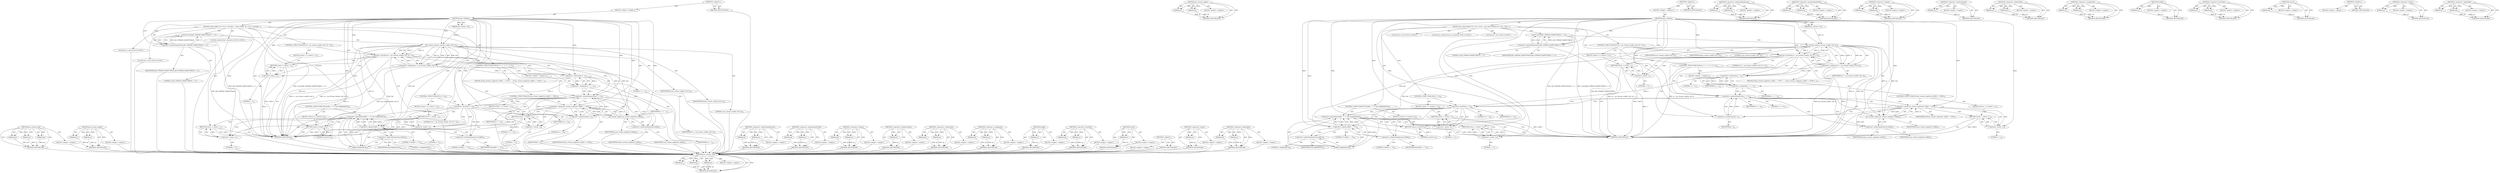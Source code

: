 digraph "&lt;operator&gt;.logicalAnd" {
vulnerable_123 [label=<(METHOD,jas_stream_read)>];
vulnerable_124 [label=<(PARAM,p1)>];
vulnerable_125 [label=<(PARAM,p2)>];
vulnerable_126 [label=<(PARAM,p3)>];
vulnerable_127 [label=<(BLOCK,&lt;empty&gt;,&lt;empty&gt;)>];
vulnerable_128 [label=<(METHOD_RETURN,ANY)>];
vulnerable_147 [label=<(METHOD,jas_stream_ungetc)>];
vulnerable_148 [label=<(PARAM,p1)>];
vulnerable_149 [label=<(PARAM,p2)>];
vulnerable_150 [label=<(BLOCK,&lt;empty&gt;,&lt;empty&gt;)>];
vulnerable_151 [label=<(METHOD_RETURN,ANY)>];
vulnerable_6 [label=<(METHOD,&lt;global&gt;)<SUB>1</SUB>>];
vulnerable_7 [label=<(BLOCK,&lt;empty&gt;,&lt;empty&gt;)<SUB>1</SUB>>];
vulnerable_8 [label=<(METHOD,pnm_validate)<SUB>1</SUB>>];
vulnerable_9 [label=<(PARAM,jas_stream_t *in)<SUB>1</SUB>>];
vulnerable_10 [label=<(BLOCK,{
	uchar buf[2];
 	int i;
 	int n;
 
	assert(JA...,{
	uchar buf[2];
 	int i;
 	int n;
 
	assert(JA...)<SUB>2</SUB>>];
vulnerable_11 [label="<(LOCAL,uchar[2] buf: uchar[2])<SUB>3</SUB>>"];
vulnerable_12 [label="<(LOCAL,int i: int)<SUB>4</SUB>>"];
vulnerable_13 [label="<(LOCAL,int n: int)<SUB>5</SUB>>"];
vulnerable_14 [label=<(assert,assert(JAS_STREAM_MAXPUTBACK &gt;= 2))<SUB>7</SUB>>];
vulnerable_15 [label=<(&lt;operator&gt;.greaterEqualsThan,JAS_STREAM_MAXPUTBACK &gt;= 2)<SUB>7</SUB>>];
vulnerable_16 [label=<(IDENTIFIER,JAS_STREAM_MAXPUTBACK,JAS_STREAM_MAXPUTBACK &gt;= 2)<SUB>7</SUB>>];
vulnerable_17 [label=<(LITERAL,2,JAS_STREAM_MAXPUTBACK &gt;= 2)<SUB>7</SUB>>];
vulnerable_18 [label=<(CONTROL_STRUCTURE,IF,if ((n = jas_stream_read(in, buf, 2)) &lt; 0))<SUB>10</SUB>>];
vulnerable_19 [label=<(&lt;operator&gt;.lessThan,(n = jas_stream_read(in, buf, 2)) &lt; 0)<SUB>10</SUB>>];
vulnerable_20 [label=<(&lt;operator&gt;.assignment,n = jas_stream_read(in, buf, 2))<SUB>10</SUB>>];
vulnerable_21 [label=<(IDENTIFIER,n,n = jas_stream_read(in, buf, 2))<SUB>10</SUB>>];
vulnerable_22 [label=<(jas_stream_read,jas_stream_read(in, buf, 2))<SUB>10</SUB>>];
vulnerable_23 [label=<(IDENTIFIER,in,jas_stream_read(in, buf, 2))<SUB>10</SUB>>];
vulnerable_24 [label=<(IDENTIFIER,buf,jas_stream_read(in, buf, 2))<SUB>10</SUB>>];
vulnerable_25 [label=<(LITERAL,2,jas_stream_read(in, buf, 2))<SUB>10</SUB>>];
vulnerable_26 [label=<(LITERAL,0,(n = jas_stream_read(in, buf, 2)) &lt; 0)<SUB>10</SUB>>];
vulnerable_27 [label=<(BLOCK,{
		return -1;
	},{
		return -1;
	})<SUB>10</SUB>>];
vulnerable_28 [label=<(RETURN,return -1;,return -1;)<SUB>11</SUB>>];
vulnerable_29 [label=<(&lt;operator&gt;.minus,-1)<SUB>11</SUB>>];
vulnerable_30 [label=<(LITERAL,1,-1)<SUB>11</SUB>>];
vulnerable_31 [label=<(CONTROL_STRUCTURE,FOR,for (i = n - 1;i &gt;= 0;--i))<SUB>14</SUB>>];
vulnerable_32 [label=<(BLOCK,&lt;empty&gt;,&lt;empty&gt;)<SUB>14</SUB>>];
vulnerable_33 [label=<(&lt;operator&gt;.assignment,i = n - 1)<SUB>14</SUB>>];
vulnerable_34 [label=<(IDENTIFIER,i,i = n - 1)<SUB>14</SUB>>];
vulnerable_35 [label=<(&lt;operator&gt;.subtraction,n - 1)<SUB>14</SUB>>];
vulnerable_36 [label=<(IDENTIFIER,n,n - 1)<SUB>14</SUB>>];
vulnerable_37 [label=<(LITERAL,1,n - 1)<SUB>14</SUB>>];
vulnerable_38 [label=<(&lt;operator&gt;.greaterEqualsThan,i &gt;= 0)<SUB>14</SUB>>];
vulnerable_39 [label=<(IDENTIFIER,i,i &gt;= 0)<SUB>14</SUB>>];
vulnerable_40 [label=<(LITERAL,0,i &gt;= 0)<SUB>14</SUB>>];
vulnerable_41 [label=<(&lt;operator&gt;.preDecrement,--i)<SUB>14</SUB>>];
vulnerable_42 [label=<(IDENTIFIER,i,--i)<SUB>14</SUB>>];
vulnerable_43 [label=<(BLOCK,{
		if (jas_stream_ungetc(in, buf[i]) == EOF) {...,{
		if (jas_stream_ungetc(in, buf[i]) == EOF) {...)<SUB>14</SUB>>];
vulnerable_44 [label=<(CONTROL_STRUCTURE,IF,if (jas_stream_ungetc(in, buf[i]) == EOF))<SUB>15</SUB>>];
vulnerable_45 [label=<(&lt;operator&gt;.equals,jas_stream_ungetc(in, buf[i]) == EOF)<SUB>15</SUB>>];
vulnerable_46 [label=<(jas_stream_ungetc,jas_stream_ungetc(in, buf[i]))<SUB>15</SUB>>];
vulnerable_47 [label=<(IDENTIFIER,in,jas_stream_ungetc(in, buf[i]))<SUB>15</SUB>>];
vulnerable_48 [label=<(&lt;operator&gt;.indirectIndexAccess,buf[i])<SUB>15</SUB>>];
vulnerable_49 [label=<(IDENTIFIER,buf,jas_stream_ungetc(in, buf[i]))<SUB>15</SUB>>];
vulnerable_50 [label=<(IDENTIFIER,i,jas_stream_ungetc(in, buf[i]))<SUB>15</SUB>>];
vulnerable_51 [label=<(IDENTIFIER,EOF,jas_stream_ungetc(in, buf[i]) == EOF)<SUB>15</SUB>>];
vulnerable_52 [label=<(BLOCK,{
			return -1;
		},{
			return -1;
		})<SUB>15</SUB>>];
vulnerable_53 [label=<(RETURN,return -1;,return -1;)<SUB>16</SUB>>];
vulnerable_54 [label=<(&lt;operator&gt;.minus,-1)<SUB>16</SUB>>];
vulnerable_55 [label=<(LITERAL,1,-1)<SUB>16</SUB>>];
vulnerable_56 [label=<(CONTROL_STRUCTURE,IF,if (n &lt; 2))<SUB>20</SUB>>];
vulnerable_57 [label=<(&lt;operator&gt;.lessThan,n &lt; 2)<SUB>20</SUB>>];
vulnerable_58 [label=<(IDENTIFIER,n,n &lt; 2)<SUB>20</SUB>>];
vulnerable_59 [label=<(LITERAL,2,n &lt; 2)<SUB>20</SUB>>];
vulnerable_60 [label=<(BLOCK,{
		return -1;
	},{
		return -1;
	})<SUB>20</SUB>>];
vulnerable_61 [label=<(RETURN,return -1;,return -1;)<SUB>21</SUB>>];
vulnerable_62 [label=<(&lt;operator&gt;.minus,-1)<SUB>21</SUB>>];
vulnerable_63 [label=<(LITERAL,1,-1)<SUB>21</SUB>>];
vulnerable_64 [label=<(CONTROL_STRUCTURE,IF,if (buf[0] == 'P' &amp;&amp; isdigit(buf[1])))<SUB>24</SUB>>];
vulnerable_65 [label=<(&lt;operator&gt;.logicalAnd,buf[0] == 'P' &amp;&amp; isdigit(buf[1]))<SUB>24</SUB>>];
vulnerable_66 [label=<(&lt;operator&gt;.equals,buf[0] == 'P')<SUB>24</SUB>>];
vulnerable_67 [label=<(&lt;operator&gt;.indirectIndexAccess,buf[0])<SUB>24</SUB>>];
vulnerable_68 [label=<(IDENTIFIER,buf,buf[0] == 'P')<SUB>24</SUB>>];
vulnerable_69 [label=<(LITERAL,0,buf[0] == 'P')<SUB>24</SUB>>];
vulnerable_70 [label=<(LITERAL,'P',buf[0] == 'P')<SUB>24</SUB>>];
vulnerable_71 [label=<(isdigit,isdigit(buf[1]))<SUB>24</SUB>>];
vulnerable_72 [label=<(&lt;operator&gt;.indirectIndexAccess,buf[1])<SUB>24</SUB>>];
vulnerable_73 [label=<(IDENTIFIER,buf,isdigit(buf[1]))<SUB>24</SUB>>];
vulnerable_74 [label=<(LITERAL,1,isdigit(buf[1]))<SUB>24</SUB>>];
vulnerable_75 [label=<(BLOCK,{
		return 0;
	},{
		return 0;
	})<SUB>24</SUB>>];
vulnerable_76 [label=<(RETURN,return 0;,return 0;)<SUB>25</SUB>>];
vulnerable_77 [label=<(LITERAL,0,return 0;)<SUB>25</SUB>>];
vulnerable_78 [label=<(RETURN,return -1;,return -1;)<SUB>27</SUB>>];
vulnerable_79 [label=<(&lt;operator&gt;.minus,-1)<SUB>27</SUB>>];
vulnerable_80 [label=<(LITERAL,1,-1)<SUB>27</SUB>>];
vulnerable_81 [label=<(METHOD_RETURN,int)<SUB>1</SUB>>];
vulnerable_83 [label=<(METHOD_RETURN,ANY)<SUB>1</SUB>>];
vulnerable_152 [label=<(METHOD,&lt;operator&gt;.indirectIndexAccess)>];
vulnerable_153 [label=<(PARAM,p1)>];
vulnerable_154 [label=<(PARAM,p2)>];
vulnerable_155 [label=<(BLOCK,&lt;empty&gt;,&lt;empty&gt;)>];
vulnerable_156 [label=<(METHOD_RETURN,ANY)>];
vulnerable_108 [label=<(METHOD,&lt;operator&gt;.greaterEqualsThan)>];
vulnerable_109 [label=<(PARAM,p1)>];
vulnerable_110 [label=<(PARAM,p2)>];
vulnerable_111 [label=<(BLOCK,&lt;empty&gt;,&lt;empty&gt;)>];
vulnerable_112 [label=<(METHOD_RETURN,ANY)>];
vulnerable_142 [label=<(METHOD,&lt;operator&gt;.equals)>];
vulnerable_143 [label=<(PARAM,p1)>];
vulnerable_144 [label=<(PARAM,p2)>];
vulnerable_145 [label=<(BLOCK,&lt;empty&gt;,&lt;empty&gt;)>];
vulnerable_146 [label=<(METHOD_RETURN,ANY)>];
vulnerable_138 [label=<(METHOD,&lt;operator&gt;.preDecrement)>];
vulnerable_139 [label=<(PARAM,p1)>];
vulnerable_140 [label=<(BLOCK,&lt;empty&gt;,&lt;empty&gt;)>];
vulnerable_141 [label=<(METHOD_RETURN,ANY)>];
vulnerable_133 [label=<(METHOD,&lt;operator&gt;.subtraction)>];
vulnerable_134 [label=<(PARAM,p1)>];
vulnerable_135 [label=<(PARAM,p2)>];
vulnerable_136 [label=<(BLOCK,&lt;empty&gt;,&lt;empty&gt;)>];
vulnerable_137 [label=<(METHOD_RETURN,ANY)>];
vulnerable_118 [label=<(METHOD,&lt;operator&gt;.assignment)>];
vulnerable_119 [label=<(PARAM,p1)>];
vulnerable_120 [label=<(PARAM,p2)>];
vulnerable_121 [label=<(BLOCK,&lt;empty&gt;,&lt;empty&gt;)>];
vulnerable_122 [label=<(METHOD_RETURN,ANY)>];
vulnerable_162 [label=<(METHOD,isdigit)>];
vulnerable_163 [label=<(PARAM,p1)>];
vulnerable_164 [label=<(BLOCK,&lt;empty&gt;,&lt;empty&gt;)>];
vulnerable_165 [label=<(METHOD_RETURN,ANY)>];
vulnerable_113 [label=<(METHOD,&lt;operator&gt;.lessThan)>];
vulnerable_114 [label=<(PARAM,p1)>];
vulnerable_115 [label=<(PARAM,p2)>];
vulnerable_116 [label=<(BLOCK,&lt;empty&gt;,&lt;empty&gt;)>];
vulnerable_117 [label=<(METHOD_RETURN,ANY)>];
vulnerable_104 [label=<(METHOD,assert)>];
vulnerable_105 [label=<(PARAM,p1)>];
vulnerable_106 [label=<(BLOCK,&lt;empty&gt;,&lt;empty&gt;)>];
vulnerable_107 [label=<(METHOD_RETURN,ANY)>];
vulnerable_98 [label=<(METHOD,&lt;global&gt;)<SUB>1</SUB>>];
vulnerable_99 [label=<(BLOCK,&lt;empty&gt;,&lt;empty&gt;)>];
vulnerable_100 [label=<(METHOD_RETURN,ANY)>];
vulnerable_129 [label=<(METHOD,&lt;operator&gt;.minus)>];
vulnerable_130 [label=<(PARAM,p1)>];
vulnerable_131 [label=<(BLOCK,&lt;empty&gt;,&lt;empty&gt;)>];
vulnerable_132 [label=<(METHOD_RETURN,ANY)>];
vulnerable_157 [label=<(METHOD,&lt;operator&gt;.logicalAnd)>];
vulnerable_158 [label=<(PARAM,p1)>];
vulnerable_159 [label=<(PARAM,p2)>];
vulnerable_160 [label=<(BLOCK,&lt;empty&gt;,&lt;empty&gt;)>];
vulnerable_161 [label=<(METHOD_RETURN,ANY)>];
fixed_123 [label=<(METHOD,jas_stream_read)>];
fixed_124 [label=<(PARAM,p1)>];
fixed_125 [label=<(PARAM,p2)>];
fixed_126 [label=<(PARAM,p3)>];
fixed_127 [label=<(BLOCK,&lt;empty&gt;,&lt;empty&gt;)>];
fixed_128 [label=<(METHOD_RETURN,ANY)>];
fixed_147 [label=<(METHOD,jas_stream_ungetc)>];
fixed_148 [label=<(PARAM,p1)>];
fixed_149 [label=<(PARAM,p2)>];
fixed_150 [label=<(BLOCK,&lt;empty&gt;,&lt;empty&gt;)>];
fixed_151 [label=<(METHOD_RETURN,ANY)>];
fixed_6 [label=<(METHOD,&lt;global&gt;)<SUB>1</SUB>>];
fixed_7 [label=<(BLOCK,&lt;empty&gt;,&lt;empty&gt;)<SUB>1</SUB>>];
fixed_8 [label=<(METHOD,pnm_validate)<SUB>1</SUB>>];
fixed_9 [label=<(PARAM,jas_stream_t *in)<SUB>1</SUB>>];
fixed_10 [label=<(BLOCK,{
	jas_uchar buf[2];
 	int i;
 	int n;
 
	asser...,{
	jas_uchar buf[2];
 	int i;
 	int n;
 
	asser...)<SUB>2</SUB>>];
fixed_11 [label="<(LOCAL,jas_uchar[2] buf: jas_uchar[2])<SUB>3</SUB>>"];
fixed_12 [label="<(LOCAL,int i: int)<SUB>4</SUB>>"];
fixed_13 [label="<(LOCAL,int n: int)<SUB>5</SUB>>"];
fixed_14 [label=<(assert,assert(JAS_STREAM_MAXPUTBACK &gt;= 2))<SUB>7</SUB>>];
fixed_15 [label=<(&lt;operator&gt;.greaterEqualsThan,JAS_STREAM_MAXPUTBACK &gt;= 2)<SUB>7</SUB>>];
fixed_16 [label=<(IDENTIFIER,JAS_STREAM_MAXPUTBACK,JAS_STREAM_MAXPUTBACK &gt;= 2)<SUB>7</SUB>>];
fixed_17 [label=<(LITERAL,2,JAS_STREAM_MAXPUTBACK &gt;= 2)<SUB>7</SUB>>];
fixed_18 [label=<(CONTROL_STRUCTURE,IF,if ((n = jas_stream_read(in, buf, 2)) &lt; 0))<SUB>10</SUB>>];
fixed_19 [label=<(&lt;operator&gt;.lessThan,(n = jas_stream_read(in, buf, 2)) &lt; 0)<SUB>10</SUB>>];
fixed_20 [label=<(&lt;operator&gt;.assignment,n = jas_stream_read(in, buf, 2))<SUB>10</SUB>>];
fixed_21 [label=<(IDENTIFIER,n,n = jas_stream_read(in, buf, 2))<SUB>10</SUB>>];
fixed_22 [label=<(jas_stream_read,jas_stream_read(in, buf, 2))<SUB>10</SUB>>];
fixed_23 [label=<(IDENTIFIER,in,jas_stream_read(in, buf, 2))<SUB>10</SUB>>];
fixed_24 [label=<(IDENTIFIER,buf,jas_stream_read(in, buf, 2))<SUB>10</SUB>>];
fixed_25 [label=<(LITERAL,2,jas_stream_read(in, buf, 2))<SUB>10</SUB>>];
fixed_26 [label=<(LITERAL,0,(n = jas_stream_read(in, buf, 2)) &lt; 0)<SUB>10</SUB>>];
fixed_27 [label=<(BLOCK,{
		return -1;
	},{
		return -1;
	})<SUB>10</SUB>>];
fixed_28 [label=<(RETURN,return -1;,return -1;)<SUB>11</SUB>>];
fixed_29 [label=<(&lt;operator&gt;.minus,-1)<SUB>11</SUB>>];
fixed_30 [label=<(LITERAL,1,-1)<SUB>11</SUB>>];
fixed_31 [label=<(CONTROL_STRUCTURE,FOR,for (i = n - 1;i &gt;= 0;--i))<SUB>14</SUB>>];
fixed_32 [label=<(BLOCK,&lt;empty&gt;,&lt;empty&gt;)<SUB>14</SUB>>];
fixed_33 [label=<(&lt;operator&gt;.assignment,i = n - 1)<SUB>14</SUB>>];
fixed_34 [label=<(IDENTIFIER,i,i = n - 1)<SUB>14</SUB>>];
fixed_35 [label=<(&lt;operator&gt;.subtraction,n - 1)<SUB>14</SUB>>];
fixed_36 [label=<(IDENTIFIER,n,n - 1)<SUB>14</SUB>>];
fixed_37 [label=<(LITERAL,1,n - 1)<SUB>14</SUB>>];
fixed_38 [label=<(&lt;operator&gt;.greaterEqualsThan,i &gt;= 0)<SUB>14</SUB>>];
fixed_39 [label=<(IDENTIFIER,i,i &gt;= 0)<SUB>14</SUB>>];
fixed_40 [label=<(LITERAL,0,i &gt;= 0)<SUB>14</SUB>>];
fixed_41 [label=<(&lt;operator&gt;.preDecrement,--i)<SUB>14</SUB>>];
fixed_42 [label=<(IDENTIFIER,i,--i)<SUB>14</SUB>>];
fixed_43 [label=<(BLOCK,{
		if (jas_stream_ungetc(in, buf[i]) == EOF) {...,{
		if (jas_stream_ungetc(in, buf[i]) == EOF) {...)<SUB>14</SUB>>];
fixed_44 [label=<(CONTROL_STRUCTURE,IF,if (jas_stream_ungetc(in, buf[i]) == EOF))<SUB>15</SUB>>];
fixed_45 [label=<(&lt;operator&gt;.equals,jas_stream_ungetc(in, buf[i]) == EOF)<SUB>15</SUB>>];
fixed_46 [label=<(jas_stream_ungetc,jas_stream_ungetc(in, buf[i]))<SUB>15</SUB>>];
fixed_47 [label=<(IDENTIFIER,in,jas_stream_ungetc(in, buf[i]))<SUB>15</SUB>>];
fixed_48 [label=<(&lt;operator&gt;.indirectIndexAccess,buf[i])<SUB>15</SUB>>];
fixed_49 [label=<(IDENTIFIER,buf,jas_stream_ungetc(in, buf[i]))<SUB>15</SUB>>];
fixed_50 [label=<(IDENTIFIER,i,jas_stream_ungetc(in, buf[i]))<SUB>15</SUB>>];
fixed_51 [label=<(IDENTIFIER,EOF,jas_stream_ungetc(in, buf[i]) == EOF)<SUB>15</SUB>>];
fixed_52 [label=<(BLOCK,{
			return -1;
		},{
			return -1;
		})<SUB>15</SUB>>];
fixed_53 [label=<(RETURN,return -1;,return -1;)<SUB>16</SUB>>];
fixed_54 [label=<(&lt;operator&gt;.minus,-1)<SUB>16</SUB>>];
fixed_55 [label=<(LITERAL,1,-1)<SUB>16</SUB>>];
fixed_56 [label=<(CONTROL_STRUCTURE,IF,if (n &lt; 2))<SUB>20</SUB>>];
fixed_57 [label=<(&lt;operator&gt;.lessThan,n &lt; 2)<SUB>20</SUB>>];
fixed_58 [label=<(IDENTIFIER,n,n &lt; 2)<SUB>20</SUB>>];
fixed_59 [label=<(LITERAL,2,n &lt; 2)<SUB>20</SUB>>];
fixed_60 [label=<(BLOCK,{
		return -1;
	},{
		return -1;
	})<SUB>20</SUB>>];
fixed_61 [label=<(RETURN,return -1;,return -1;)<SUB>21</SUB>>];
fixed_62 [label=<(&lt;operator&gt;.minus,-1)<SUB>21</SUB>>];
fixed_63 [label=<(LITERAL,1,-1)<SUB>21</SUB>>];
fixed_64 [label=<(CONTROL_STRUCTURE,IF,if (buf[0] == 'P' &amp;&amp; isdigit(buf[1])))<SUB>24</SUB>>];
fixed_65 [label=<(&lt;operator&gt;.logicalAnd,buf[0] == 'P' &amp;&amp; isdigit(buf[1]))<SUB>24</SUB>>];
fixed_66 [label=<(&lt;operator&gt;.equals,buf[0] == 'P')<SUB>24</SUB>>];
fixed_67 [label=<(&lt;operator&gt;.indirectIndexAccess,buf[0])<SUB>24</SUB>>];
fixed_68 [label=<(IDENTIFIER,buf,buf[0] == 'P')<SUB>24</SUB>>];
fixed_69 [label=<(LITERAL,0,buf[0] == 'P')<SUB>24</SUB>>];
fixed_70 [label=<(LITERAL,'P',buf[0] == 'P')<SUB>24</SUB>>];
fixed_71 [label=<(isdigit,isdigit(buf[1]))<SUB>24</SUB>>];
fixed_72 [label=<(&lt;operator&gt;.indirectIndexAccess,buf[1])<SUB>24</SUB>>];
fixed_73 [label=<(IDENTIFIER,buf,isdigit(buf[1]))<SUB>24</SUB>>];
fixed_74 [label=<(LITERAL,1,isdigit(buf[1]))<SUB>24</SUB>>];
fixed_75 [label=<(BLOCK,{
		return 0;
	},{
		return 0;
	})<SUB>24</SUB>>];
fixed_76 [label=<(RETURN,return 0;,return 0;)<SUB>25</SUB>>];
fixed_77 [label=<(LITERAL,0,return 0;)<SUB>25</SUB>>];
fixed_78 [label=<(RETURN,return -1;,return -1;)<SUB>27</SUB>>];
fixed_79 [label=<(&lt;operator&gt;.minus,-1)<SUB>27</SUB>>];
fixed_80 [label=<(LITERAL,1,-1)<SUB>27</SUB>>];
fixed_81 [label=<(METHOD_RETURN,int)<SUB>1</SUB>>];
fixed_83 [label=<(METHOD_RETURN,ANY)<SUB>1</SUB>>];
fixed_152 [label=<(METHOD,&lt;operator&gt;.indirectIndexAccess)>];
fixed_153 [label=<(PARAM,p1)>];
fixed_154 [label=<(PARAM,p2)>];
fixed_155 [label=<(BLOCK,&lt;empty&gt;,&lt;empty&gt;)>];
fixed_156 [label=<(METHOD_RETURN,ANY)>];
fixed_108 [label=<(METHOD,&lt;operator&gt;.greaterEqualsThan)>];
fixed_109 [label=<(PARAM,p1)>];
fixed_110 [label=<(PARAM,p2)>];
fixed_111 [label=<(BLOCK,&lt;empty&gt;,&lt;empty&gt;)>];
fixed_112 [label=<(METHOD_RETURN,ANY)>];
fixed_142 [label=<(METHOD,&lt;operator&gt;.equals)>];
fixed_143 [label=<(PARAM,p1)>];
fixed_144 [label=<(PARAM,p2)>];
fixed_145 [label=<(BLOCK,&lt;empty&gt;,&lt;empty&gt;)>];
fixed_146 [label=<(METHOD_RETURN,ANY)>];
fixed_138 [label=<(METHOD,&lt;operator&gt;.preDecrement)>];
fixed_139 [label=<(PARAM,p1)>];
fixed_140 [label=<(BLOCK,&lt;empty&gt;,&lt;empty&gt;)>];
fixed_141 [label=<(METHOD_RETURN,ANY)>];
fixed_133 [label=<(METHOD,&lt;operator&gt;.subtraction)>];
fixed_134 [label=<(PARAM,p1)>];
fixed_135 [label=<(PARAM,p2)>];
fixed_136 [label=<(BLOCK,&lt;empty&gt;,&lt;empty&gt;)>];
fixed_137 [label=<(METHOD_RETURN,ANY)>];
fixed_118 [label=<(METHOD,&lt;operator&gt;.assignment)>];
fixed_119 [label=<(PARAM,p1)>];
fixed_120 [label=<(PARAM,p2)>];
fixed_121 [label=<(BLOCK,&lt;empty&gt;,&lt;empty&gt;)>];
fixed_122 [label=<(METHOD_RETURN,ANY)>];
fixed_162 [label=<(METHOD,isdigit)>];
fixed_163 [label=<(PARAM,p1)>];
fixed_164 [label=<(BLOCK,&lt;empty&gt;,&lt;empty&gt;)>];
fixed_165 [label=<(METHOD_RETURN,ANY)>];
fixed_113 [label=<(METHOD,&lt;operator&gt;.lessThan)>];
fixed_114 [label=<(PARAM,p1)>];
fixed_115 [label=<(PARAM,p2)>];
fixed_116 [label=<(BLOCK,&lt;empty&gt;,&lt;empty&gt;)>];
fixed_117 [label=<(METHOD_RETURN,ANY)>];
fixed_104 [label=<(METHOD,assert)>];
fixed_105 [label=<(PARAM,p1)>];
fixed_106 [label=<(BLOCK,&lt;empty&gt;,&lt;empty&gt;)>];
fixed_107 [label=<(METHOD_RETURN,ANY)>];
fixed_98 [label=<(METHOD,&lt;global&gt;)<SUB>1</SUB>>];
fixed_99 [label=<(BLOCK,&lt;empty&gt;,&lt;empty&gt;)>];
fixed_100 [label=<(METHOD_RETURN,ANY)>];
fixed_129 [label=<(METHOD,&lt;operator&gt;.minus)>];
fixed_130 [label=<(PARAM,p1)>];
fixed_131 [label=<(BLOCK,&lt;empty&gt;,&lt;empty&gt;)>];
fixed_132 [label=<(METHOD_RETURN,ANY)>];
fixed_157 [label=<(METHOD,&lt;operator&gt;.logicalAnd)>];
fixed_158 [label=<(PARAM,p1)>];
fixed_159 [label=<(PARAM,p2)>];
fixed_160 [label=<(BLOCK,&lt;empty&gt;,&lt;empty&gt;)>];
fixed_161 [label=<(METHOD_RETURN,ANY)>];
vulnerable_123 -> vulnerable_124  [key=0, label="AST: "];
vulnerable_123 -> vulnerable_124  [key=1, label="DDG: "];
vulnerable_123 -> vulnerable_127  [key=0, label="AST: "];
vulnerable_123 -> vulnerable_125  [key=0, label="AST: "];
vulnerable_123 -> vulnerable_125  [key=1, label="DDG: "];
vulnerable_123 -> vulnerable_128  [key=0, label="AST: "];
vulnerable_123 -> vulnerable_128  [key=1, label="CFG: "];
vulnerable_123 -> vulnerable_126  [key=0, label="AST: "];
vulnerable_123 -> vulnerable_126  [key=1, label="DDG: "];
vulnerable_124 -> vulnerable_128  [key=0, label="DDG: p1"];
vulnerable_125 -> vulnerable_128  [key=0, label="DDG: p2"];
vulnerable_126 -> vulnerable_128  [key=0, label="DDG: p3"];
vulnerable_127 -> fixed_123  [key=0];
vulnerable_128 -> fixed_123  [key=0];
vulnerable_147 -> vulnerable_148  [key=0, label="AST: "];
vulnerable_147 -> vulnerable_148  [key=1, label="DDG: "];
vulnerable_147 -> vulnerable_150  [key=0, label="AST: "];
vulnerable_147 -> vulnerable_149  [key=0, label="AST: "];
vulnerable_147 -> vulnerable_149  [key=1, label="DDG: "];
vulnerable_147 -> vulnerable_151  [key=0, label="AST: "];
vulnerable_147 -> vulnerable_151  [key=1, label="CFG: "];
vulnerable_148 -> vulnerable_151  [key=0, label="DDG: p1"];
vulnerable_149 -> vulnerable_151  [key=0, label="DDG: p2"];
vulnerable_150 -> fixed_123  [key=0];
vulnerable_151 -> fixed_123  [key=0];
vulnerable_6 -> vulnerable_7  [key=0, label="AST: "];
vulnerable_6 -> vulnerable_83  [key=0, label="AST: "];
vulnerable_6 -> vulnerable_83  [key=1, label="CFG: "];
vulnerable_7 -> vulnerable_8  [key=0, label="AST: "];
vulnerable_8 -> vulnerable_9  [key=0, label="AST: "];
vulnerable_8 -> vulnerable_9  [key=1, label="DDG: "];
vulnerable_8 -> vulnerable_10  [key=0, label="AST: "];
vulnerable_8 -> vulnerable_81  [key=0, label="AST: "];
vulnerable_8 -> vulnerable_15  [key=0, label="CFG: "];
vulnerable_8 -> vulnerable_15  [key=1, label="DDG: "];
vulnerable_8 -> vulnerable_19  [key=0, label="DDG: "];
vulnerable_8 -> vulnerable_38  [key=0, label="DDG: "];
vulnerable_8 -> vulnerable_41  [key=0, label="DDG: "];
vulnerable_8 -> vulnerable_57  [key=0, label="DDG: "];
vulnerable_8 -> vulnerable_76  [key=0, label="DDG: "];
vulnerable_8 -> vulnerable_79  [key=0, label="DDG: "];
vulnerable_8 -> vulnerable_66  [key=0, label="DDG: "];
vulnerable_8 -> vulnerable_77  [key=0, label="DDG: "];
vulnerable_8 -> vulnerable_22  [key=0, label="DDG: "];
vulnerable_8 -> vulnerable_29  [key=0, label="DDG: "];
vulnerable_8 -> vulnerable_35  [key=0, label="DDG: "];
vulnerable_8 -> vulnerable_45  [key=0, label="DDG: "];
vulnerable_8 -> vulnerable_62  [key=0, label="DDG: "];
vulnerable_8 -> vulnerable_46  [key=0, label="DDG: "];
vulnerable_8 -> vulnerable_54  [key=0, label="DDG: "];
vulnerable_9 -> vulnerable_22  [key=0, label="DDG: in"];
vulnerable_10 -> vulnerable_11  [key=0, label="AST: "];
vulnerable_10 -> vulnerable_12  [key=0, label="AST: "];
vulnerable_10 -> vulnerable_13  [key=0, label="AST: "];
vulnerable_10 -> vulnerable_14  [key=0, label="AST: "];
vulnerable_10 -> vulnerable_18  [key=0, label="AST: "];
vulnerable_10 -> vulnerable_31  [key=0, label="AST: "];
vulnerable_10 -> vulnerable_56  [key=0, label="AST: "];
vulnerable_10 -> vulnerable_64  [key=0, label="AST: "];
vulnerable_10 -> vulnerable_78  [key=0, label="AST: "];
vulnerable_11 -> fixed_123  [key=0];
vulnerable_12 -> fixed_123  [key=0];
vulnerable_13 -> fixed_123  [key=0];
vulnerable_14 -> vulnerable_15  [key=0, label="AST: "];
vulnerable_14 -> vulnerable_22  [key=0, label="CFG: "];
vulnerable_14 -> vulnerable_81  [key=0, label="DDG: JAS_STREAM_MAXPUTBACK &gt;= 2"];
vulnerable_14 -> vulnerable_81  [key=1, label="DDG: assert(JAS_STREAM_MAXPUTBACK &gt;= 2)"];
vulnerable_15 -> vulnerable_16  [key=0, label="AST: "];
vulnerable_15 -> vulnerable_17  [key=0, label="AST: "];
vulnerable_15 -> vulnerable_14  [key=0, label="CFG: "];
vulnerable_15 -> vulnerable_14  [key=1, label="DDG: JAS_STREAM_MAXPUTBACK"];
vulnerable_15 -> vulnerable_14  [key=2, label="DDG: 2"];
vulnerable_15 -> vulnerable_81  [key=0, label="DDG: JAS_STREAM_MAXPUTBACK"];
vulnerable_16 -> fixed_123  [key=0];
vulnerable_17 -> fixed_123  [key=0];
vulnerable_18 -> vulnerable_19  [key=0, label="AST: "];
vulnerable_18 -> vulnerable_27  [key=0, label="AST: "];
vulnerable_19 -> vulnerable_20  [key=0, label="AST: "];
vulnerable_19 -> vulnerable_26  [key=0, label="AST: "];
vulnerable_19 -> vulnerable_29  [key=0, label="CFG: "];
vulnerable_19 -> vulnerable_29  [key=1, label="CDG: "];
vulnerable_19 -> vulnerable_35  [key=0, label="CFG: "];
vulnerable_19 -> vulnerable_35  [key=1, label="CDG: "];
vulnerable_19 -> vulnerable_81  [key=0, label="DDG: n = jas_stream_read(in, buf, 2)"];
vulnerable_19 -> vulnerable_81  [key=1, label="DDG: (n = jas_stream_read(in, buf, 2)) &lt; 0"];
vulnerable_19 -> vulnerable_33  [key=0, label="CDG: "];
vulnerable_19 -> vulnerable_28  [key=0, label="CDG: "];
vulnerable_19 -> vulnerable_38  [key=0, label="CDG: "];
vulnerable_20 -> vulnerable_21  [key=0, label="AST: "];
vulnerable_20 -> vulnerable_22  [key=0, label="AST: "];
vulnerable_20 -> vulnerable_19  [key=0, label="CFG: "];
vulnerable_20 -> vulnerable_19  [key=1, label="DDG: n"];
vulnerable_20 -> vulnerable_81  [key=0, label="DDG: n"];
vulnerable_20 -> vulnerable_81  [key=1, label="DDG: jas_stream_read(in, buf, 2)"];
vulnerable_20 -> vulnerable_35  [key=0, label="DDG: n"];
vulnerable_21 -> fixed_123  [key=0];
vulnerable_22 -> vulnerable_23  [key=0, label="AST: "];
vulnerable_22 -> vulnerable_24  [key=0, label="AST: "];
vulnerable_22 -> vulnerable_25  [key=0, label="AST: "];
vulnerable_22 -> vulnerable_20  [key=0, label="CFG: "];
vulnerable_22 -> vulnerable_20  [key=1, label="DDG: in"];
vulnerable_22 -> vulnerable_20  [key=2, label="DDG: buf"];
vulnerable_22 -> vulnerable_20  [key=3, label="DDG: 2"];
vulnerable_22 -> vulnerable_81  [key=0, label="DDG: in"];
vulnerable_22 -> vulnerable_81  [key=1, label="DDG: buf"];
vulnerable_22 -> vulnerable_19  [key=0, label="DDG: in"];
vulnerable_22 -> vulnerable_19  [key=1, label="DDG: buf"];
vulnerable_22 -> vulnerable_19  [key=2, label="DDG: 2"];
vulnerable_22 -> vulnerable_66  [key=0, label="DDG: buf"];
vulnerable_22 -> vulnerable_71  [key=0, label="DDG: buf"];
vulnerable_22 -> vulnerable_46  [key=0, label="DDG: in"];
vulnerable_22 -> vulnerable_46  [key=1, label="DDG: buf"];
vulnerable_23 -> fixed_123  [key=0];
vulnerable_24 -> fixed_123  [key=0];
vulnerable_25 -> fixed_123  [key=0];
vulnerable_26 -> fixed_123  [key=0];
vulnerable_27 -> vulnerable_28  [key=0, label="AST: "];
vulnerable_28 -> vulnerable_29  [key=0, label="AST: "];
vulnerable_28 -> vulnerable_81  [key=0, label="CFG: "];
vulnerable_28 -> vulnerable_81  [key=1, label="DDG: &lt;RET&gt;"];
vulnerable_29 -> vulnerable_30  [key=0, label="AST: "];
vulnerable_29 -> vulnerable_28  [key=0, label="CFG: "];
vulnerable_29 -> vulnerable_28  [key=1, label="DDG: -1"];
vulnerable_29 -> vulnerable_81  [key=0, label="DDG: -1"];
vulnerable_30 -> fixed_123  [key=0];
vulnerable_31 -> vulnerable_32  [key=0, label="AST: "];
vulnerable_31 -> vulnerable_38  [key=0, label="AST: "];
vulnerable_31 -> vulnerable_41  [key=0, label="AST: "];
vulnerable_31 -> vulnerable_43  [key=0, label="AST: "];
vulnerable_32 -> vulnerable_33  [key=0, label="AST: "];
vulnerable_33 -> vulnerable_34  [key=0, label="AST: "];
vulnerable_33 -> vulnerable_35  [key=0, label="AST: "];
vulnerable_33 -> vulnerable_38  [key=0, label="CFG: "];
vulnerable_33 -> vulnerable_38  [key=1, label="DDG: i"];
vulnerable_34 -> fixed_123  [key=0];
vulnerable_35 -> vulnerable_36  [key=0, label="AST: "];
vulnerable_35 -> vulnerable_37  [key=0, label="AST: "];
vulnerable_35 -> vulnerable_33  [key=0, label="CFG: "];
vulnerable_35 -> vulnerable_33  [key=1, label="DDG: n"];
vulnerable_35 -> vulnerable_33  [key=2, label="DDG: 1"];
vulnerable_35 -> vulnerable_57  [key=0, label="DDG: n"];
vulnerable_36 -> fixed_123  [key=0];
vulnerable_37 -> fixed_123  [key=0];
vulnerable_38 -> vulnerable_39  [key=0, label="AST: "];
vulnerable_38 -> vulnerable_40  [key=0, label="AST: "];
vulnerable_38 -> vulnerable_48  [key=0, label="CFG: "];
vulnerable_38 -> vulnerable_48  [key=1, label="CDG: "];
vulnerable_38 -> vulnerable_57  [key=0, label="CFG: "];
vulnerable_38 -> vulnerable_57  [key=1, label="CDG: "];
vulnerable_38 -> vulnerable_41  [key=0, label="DDG: i"];
vulnerable_38 -> vulnerable_46  [key=0, label="CDG: "];
vulnerable_38 -> vulnerable_45  [key=0, label="CDG: "];
vulnerable_39 -> fixed_123  [key=0];
vulnerable_40 -> fixed_123  [key=0];
vulnerable_41 -> vulnerable_42  [key=0, label="AST: "];
vulnerable_41 -> vulnerable_38  [key=0, label="CFG: "];
vulnerable_41 -> vulnerable_38  [key=1, label="DDG: i"];
vulnerable_42 -> fixed_123  [key=0];
vulnerable_43 -> vulnerable_44  [key=0, label="AST: "];
vulnerable_44 -> vulnerable_45  [key=0, label="AST: "];
vulnerable_44 -> vulnerable_52  [key=0, label="AST: "];
vulnerable_45 -> vulnerable_46  [key=0, label="AST: "];
vulnerable_45 -> vulnerable_51  [key=0, label="AST: "];
vulnerable_45 -> vulnerable_54  [key=0, label="CFG: "];
vulnerable_45 -> vulnerable_54  [key=1, label="CDG: "];
vulnerable_45 -> vulnerable_41  [key=0, label="CFG: "];
vulnerable_45 -> vulnerable_41  [key=1, label="CDG: "];
vulnerable_45 -> vulnerable_81  [key=0, label="DDG: EOF"];
vulnerable_45 -> vulnerable_53  [key=0, label="CDG: "];
vulnerable_45 -> vulnerable_38  [key=0, label="CDG: "];
vulnerable_46 -> vulnerable_47  [key=0, label="AST: "];
vulnerable_46 -> vulnerable_48  [key=0, label="AST: "];
vulnerable_46 -> vulnerable_45  [key=0, label="CFG: "];
vulnerable_46 -> vulnerable_45  [key=1, label="DDG: in"];
vulnerable_46 -> vulnerable_45  [key=2, label="DDG: buf[i]"];
vulnerable_47 -> fixed_123  [key=0];
vulnerable_48 -> vulnerable_49  [key=0, label="AST: "];
vulnerable_48 -> vulnerable_50  [key=0, label="AST: "];
vulnerable_48 -> vulnerable_46  [key=0, label="CFG: "];
vulnerable_49 -> fixed_123  [key=0];
vulnerable_50 -> fixed_123  [key=0];
vulnerable_51 -> fixed_123  [key=0];
vulnerable_52 -> vulnerable_53  [key=0, label="AST: "];
vulnerable_53 -> vulnerable_54  [key=0, label="AST: "];
vulnerable_53 -> vulnerable_81  [key=0, label="CFG: "];
vulnerable_53 -> vulnerable_81  [key=1, label="DDG: &lt;RET&gt;"];
vulnerable_54 -> vulnerable_55  [key=0, label="AST: "];
vulnerable_54 -> vulnerable_53  [key=0, label="CFG: "];
vulnerable_54 -> vulnerable_53  [key=1, label="DDG: -1"];
vulnerable_55 -> fixed_123  [key=0];
vulnerable_56 -> vulnerable_57  [key=0, label="AST: "];
vulnerable_56 -> vulnerable_60  [key=0, label="AST: "];
vulnerable_57 -> vulnerable_58  [key=0, label="AST: "];
vulnerable_57 -> vulnerable_59  [key=0, label="AST: "];
vulnerable_57 -> vulnerable_62  [key=0, label="CFG: "];
vulnerable_57 -> vulnerable_62  [key=1, label="CDG: "];
vulnerable_57 -> vulnerable_67  [key=0, label="CFG: "];
vulnerable_57 -> vulnerable_67  [key=1, label="CDG: "];
vulnerable_57 -> vulnerable_61  [key=0, label="CDG: "];
vulnerable_57 -> vulnerable_66  [key=0, label="CDG: "];
vulnerable_57 -> vulnerable_65  [key=0, label="CDG: "];
vulnerable_58 -> fixed_123  [key=0];
vulnerable_59 -> fixed_123  [key=0];
vulnerable_60 -> vulnerable_61  [key=0, label="AST: "];
vulnerable_61 -> vulnerable_62  [key=0, label="AST: "];
vulnerable_61 -> vulnerable_81  [key=0, label="CFG: "];
vulnerable_61 -> vulnerable_81  [key=1, label="DDG: &lt;RET&gt;"];
vulnerable_62 -> vulnerable_63  [key=0, label="AST: "];
vulnerable_62 -> vulnerable_61  [key=0, label="CFG: "];
vulnerable_62 -> vulnerable_61  [key=1, label="DDG: -1"];
vulnerable_63 -> fixed_123  [key=0];
vulnerable_64 -> vulnerable_65  [key=0, label="AST: "];
vulnerable_64 -> vulnerable_75  [key=0, label="AST: "];
vulnerable_65 -> vulnerable_66  [key=0, label="AST: "];
vulnerable_65 -> vulnerable_71  [key=0, label="AST: "];
vulnerable_65 -> vulnerable_76  [key=0, label="CFG: "];
vulnerable_65 -> vulnerable_76  [key=1, label="CDG: "];
vulnerable_65 -> vulnerable_79  [key=0, label="CFG: "];
vulnerable_65 -> vulnerable_79  [key=1, label="CDG: "];
vulnerable_65 -> vulnerable_78  [key=0, label="CDG: "];
vulnerable_66 -> vulnerable_67  [key=0, label="AST: "];
vulnerable_66 -> vulnerable_70  [key=0, label="AST: "];
vulnerable_66 -> vulnerable_65  [key=0, label="CFG: "];
vulnerable_66 -> vulnerable_65  [key=1, label="DDG: buf[0]"];
vulnerable_66 -> vulnerable_65  [key=2, label="DDG: 'P'"];
vulnerable_66 -> vulnerable_72  [key=0, label="CFG: "];
vulnerable_66 -> vulnerable_72  [key=1, label="CDG: "];
vulnerable_66 -> vulnerable_71  [key=0, label="CDG: "];
vulnerable_67 -> vulnerable_68  [key=0, label="AST: "];
vulnerable_67 -> vulnerable_69  [key=0, label="AST: "];
vulnerable_67 -> vulnerable_66  [key=0, label="CFG: "];
vulnerable_68 -> fixed_123  [key=0];
vulnerable_69 -> fixed_123  [key=0];
vulnerable_70 -> fixed_123  [key=0];
vulnerable_71 -> vulnerable_72  [key=0, label="AST: "];
vulnerable_71 -> vulnerable_65  [key=0, label="CFG: "];
vulnerable_71 -> vulnerable_65  [key=1, label="DDG: buf[1]"];
vulnerable_72 -> vulnerable_73  [key=0, label="AST: "];
vulnerable_72 -> vulnerable_74  [key=0, label="AST: "];
vulnerable_72 -> vulnerable_71  [key=0, label="CFG: "];
vulnerable_73 -> fixed_123  [key=0];
vulnerable_74 -> fixed_123  [key=0];
vulnerable_75 -> vulnerable_76  [key=0, label="AST: "];
vulnerable_76 -> vulnerable_77  [key=0, label="AST: "];
vulnerable_76 -> vulnerable_81  [key=0, label="CFG: "];
vulnerable_76 -> vulnerable_81  [key=1, label="DDG: &lt;RET&gt;"];
vulnerable_77 -> vulnerable_76  [key=0, label="DDG: 0"];
vulnerable_78 -> vulnerable_79  [key=0, label="AST: "];
vulnerable_78 -> vulnerable_81  [key=0, label="CFG: "];
vulnerable_78 -> vulnerable_81  [key=1, label="DDG: &lt;RET&gt;"];
vulnerable_79 -> vulnerable_80  [key=0, label="AST: "];
vulnerable_79 -> vulnerable_78  [key=0, label="CFG: "];
vulnerable_79 -> vulnerable_78  [key=1, label="DDG: -1"];
vulnerable_80 -> fixed_123  [key=0];
vulnerable_81 -> fixed_123  [key=0];
vulnerable_83 -> fixed_123  [key=0];
vulnerable_152 -> vulnerable_153  [key=0, label="AST: "];
vulnerable_152 -> vulnerable_153  [key=1, label="DDG: "];
vulnerable_152 -> vulnerable_155  [key=0, label="AST: "];
vulnerable_152 -> vulnerable_154  [key=0, label="AST: "];
vulnerable_152 -> vulnerable_154  [key=1, label="DDG: "];
vulnerable_152 -> vulnerable_156  [key=0, label="AST: "];
vulnerable_152 -> vulnerable_156  [key=1, label="CFG: "];
vulnerable_153 -> vulnerable_156  [key=0, label="DDG: p1"];
vulnerable_154 -> vulnerable_156  [key=0, label="DDG: p2"];
vulnerable_155 -> fixed_123  [key=0];
vulnerable_156 -> fixed_123  [key=0];
vulnerable_108 -> vulnerable_109  [key=0, label="AST: "];
vulnerable_108 -> vulnerable_109  [key=1, label="DDG: "];
vulnerable_108 -> vulnerable_111  [key=0, label="AST: "];
vulnerable_108 -> vulnerable_110  [key=0, label="AST: "];
vulnerable_108 -> vulnerable_110  [key=1, label="DDG: "];
vulnerable_108 -> vulnerable_112  [key=0, label="AST: "];
vulnerable_108 -> vulnerable_112  [key=1, label="CFG: "];
vulnerable_109 -> vulnerable_112  [key=0, label="DDG: p1"];
vulnerable_110 -> vulnerable_112  [key=0, label="DDG: p2"];
vulnerable_111 -> fixed_123  [key=0];
vulnerable_112 -> fixed_123  [key=0];
vulnerable_142 -> vulnerable_143  [key=0, label="AST: "];
vulnerable_142 -> vulnerable_143  [key=1, label="DDG: "];
vulnerable_142 -> vulnerable_145  [key=0, label="AST: "];
vulnerable_142 -> vulnerable_144  [key=0, label="AST: "];
vulnerable_142 -> vulnerable_144  [key=1, label="DDG: "];
vulnerable_142 -> vulnerable_146  [key=0, label="AST: "];
vulnerable_142 -> vulnerable_146  [key=1, label="CFG: "];
vulnerable_143 -> vulnerable_146  [key=0, label="DDG: p1"];
vulnerable_144 -> vulnerable_146  [key=0, label="DDG: p2"];
vulnerable_145 -> fixed_123  [key=0];
vulnerable_146 -> fixed_123  [key=0];
vulnerable_138 -> vulnerable_139  [key=0, label="AST: "];
vulnerable_138 -> vulnerable_139  [key=1, label="DDG: "];
vulnerable_138 -> vulnerable_140  [key=0, label="AST: "];
vulnerable_138 -> vulnerable_141  [key=0, label="AST: "];
vulnerable_138 -> vulnerable_141  [key=1, label="CFG: "];
vulnerable_139 -> vulnerable_141  [key=0, label="DDG: p1"];
vulnerable_140 -> fixed_123  [key=0];
vulnerable_141 -> fixed_123  [key=0];
vulnerable_133 -> vulnerable_134  [key=0, label="AST: "];
vulnerable_133 -> vulnerable_134  [key=1, label="DDG: "];
vulnerable_133 -> vulnerable_136  [key=0, label="AST: "];
vulnerable_133 -> vulnerable_135  [key=0, label="AST: "];
vulnerable_133 -> vulnerable_135  [key=1, label="DDG: "];
vulnerable_133 -> vulnerable_137  [key=0, label="AST: "];
vulnerable_133 -> vulnerable_137  [key=1, label="CFG: "];
vulnerable_134 -> vulnerable_137  [key=0, label="DDG: p1"];
vulnerable_135 -> vulnerable_137  [key=0, label="DDG: p2"];
vulnerable_136 -> fixed_123  [key=0];
vulnerable_137 -> fixed_123  [key=0];
vulnerable_118 -> vulnerable_119  [key=0, label="AST: "];
vulnerable_118 -> vulnerable_119  [key=1, label="DDG: "];
vulnerable_118 -> vulnerable_121  [key=0, label="AST: "];
vulnerable_118 -> vulnerable_120  [key=0, label="AST: "];
vulnerable_118 -> vulnerable_120  [key=1, label="DDG: "];
vulnerable_118 -> vulnerable_122  [key=0, label="AST: "];
vulnerable_118 -> vulnerable_122  [key=1, label="CFG: "];
vulnerable_119 -> vulnerable_122  [key=0, label="DDG: p1"];
vulnerable_120 -> vulnerable_122  [key=0, label="DDG: p2"];
vulnerable_121 -> fixed_123  [key=0];
vulnerable_122 -> fixed_123  [key=0];
vulnerable_162 -> vulnerable_163  [key=0, label="AST: "];
vulnerable_162 -> vulnerable_163  [key=1, label="DDG: "];
vulnerable_162 -> vulnerable_164  [key=0, label="AST: "];
vulnerable_162 -> vulnerable_165  [key=0, label="AST: "];
vulnerable_162 -> vulnerable_165  [key=1, label="CFG: "];
vulnerable_163 -> vulnerable_165  [key=0, label="DDG: p1"];
vulnerable_164 -> fixed_123  [key=0];
vulnerable_165 -> fixed_123  [key=0];
vulnerable_113 -> vulnerable_114  [key=0, label="AST: "];
vulnerable_113 -> vulnerable_114  [key=1, label="DDG: "];
vulnerable_113 -> vulnerable_116  [key=0, label="AST: "];
vulnerable_113 -> vulnerable_115  [key=0, label="AST: "];
vulnerable_113 -> vulnerable_115  [key=1, label="DDG: "];
vulnerable_113 -> vulnerable_117  [key=0, label="AST: "];
vulnerable_113 -> vulnerable_117  [key=1, label="CFG: "];
vulnerable_114 -> vulnerable_117  [key=0, label="DDG: p1"];
vulnerable_115 -> vulnerable_117  [key=0, label="DDG: p2"];
vulnerable_116 -> fixed_123  [key=0];
vulnerable_117 -> fixed_123  [key=0];
vulnerable_104 -> vulnerable_105  [key=0, label="AST: "];
vulnerable_104 -> vulnerable_105  [key=1, label="DDG: "];
vulnerable_104 -> vulnerable_106  [key=0, label="AST: "];
vulnerable_104 -> vulnerable_107  [key=0, label="AST: "];
vulnerable_104 -> vulnerable_107  [key=1, label="CFG: "];
vulnerable_105 -> vulnerable_107  [key=0, label="DDG: p1"];
vulnerable_106 -> fixed_123  [key=0];
vulnerable_107 -> fixed_123  [key=0];
vulnerable_98 -> vulnerable_99  [key=0, label="AST: "];
vulnerable_98 -> vulnerable_100  [key=0, label="AST: "];
vulnerable_98 -> vulnerable_100  [key=1, label="CFG: "];
vulnerable_99 -> fixed_123  [key=0];
vulnerable_100 -> fixed_123  [key=0];
vulnerable_129 -> vulnerable_130  [key=0, label="AST: "];
vulnerable_129 -> vulnerable_130  [key=1, label="DDG: "];
vulnerable_129 -> vulnerable_131  [key=0, label="AST: "];
vulnerable_129 -> vulnerable_132  [key=0, label="AST: "];
vulnerable_129 -> vulnerable_132  [key=1, label="CFG: "];
vulnerable_130 -> vulnerable_132  [key=0, label="DDG: p1"];
vulnerable_131 -> fixed_123  [key=0];
vulnerable_132 -> fixed_123  [key=0];
vulnerable_157 -> vulnerable_158  [key=0, label="AST: "];
vulnerable_157 -> vulnerable_158  [key=1, label="DDG: "];
vulnerable_157 -> vulnerable_160  [key=0, label="AST: "];
vulnerable_157 -> vulnerable_159  [key=0, label="AST: "];
vulnerable_157 -> vulnerable_159  [key=1, label="DDG: "];
vulnerable_157 -> vulnerable_161  [key=0, label="AST: "];
vulnerable_157 -> vulnerable_161  [key=1, label="CFG: "];
vulnerable_158 -> vulnerable_161  [key=0, label="DDG: p1"];
vulnerable_159 -> vulnerable_161  [key=0, label="DDG: p2"];
vulnerable_160 -> fixed_123  [key=0];
vulnerable_161 -> fixed_123  [key=0];
fixed_123 -> fixed_124  [key=0, label="AST: "];
fixed_123 -> fixed_124  [key=1, label="DDG: "];
fixed_123 -> fixed_127  [key=0, label="AST: "];
fixed_123 -> fixed_125  [key=0, label="AST: "];
fixed_123 -> fixed_125  [key=1, label="DDG: "];
fixed_123 -> fixed_128  [key=0, label="AST: "];
fixed_123 -> fixed_128  [key=1, label="CFG: "];
fixed_123 -> fixed_126  [key=0, label="AST: "];
fixed_123 -> fixed_126  [key=1, label="DDG: "];
fixed_124 -> fixed_128  [key=0, label="DDG: p1"];
fixed_125 -> fixed_128  [key=0, label="DDG: p2"];
fixed_126 -> fixed_128  [key=0, label="DDG: p3"];
fixed_147 -> fixed_148  [key=0, label="AST: "];
fixed_147 -> fixed_148  [key=1, label="DDG: "];
fixed_147 -> fixed_150  [key=0, label="AST: "];
fixed_147 -> fixed_149  [key=0, label="AST: "];
fixed_147 -> fixed_149  [key=1, label="DDG: "];
fixed_147 -> fixed_151  [key=0, label="AST: "];
fixed_147 -> fixed_151  [key=1, label="CFG: "];
fixed_148 -> fixed_151  [key=0, label="DDG: p1"];
fixed_149 -> fixed_151  [key=0, label="DDG: p2"];
fixed_6 -> fixed_7  [key=0, label="AST: "];
fixed_6 -> fixed_83  [key=0, label="AST: "];
fixed_6 -> fixed_83  [key=1, label="CFG: "];
fixed_7 -> fixed_8  [key=0, label="AST: "];
fixed_8 -> fixed_9  [key=0, label="AST: "];
fixed_8 -> fixed_9  [key=1, label="DDG: "];
fixed_8 -> fixed_10  [key=0, label="AST: "];
fixed_8 -> fixed_81  [key=0, label="AST: "];
fixed_8 -> fixed_15  [key=0, label="CFG: "];
fixed_8 -> fixed_15  [key=1, label="DDG: "];
fixed_8 -> fixed_19  [key=0, label="DDG: "];
fixed_8 -> fixed_38  [key=0, label="DDG: "];
fixed_8 -> fixed_41  [key=0, label="DDG: "];
fixed_8 -> fixed_57  [key=0, label="DDG: "];
fixed_8 -> fixed_76  [key=0, label="DDG: "];
fixed_8 -> fixed_79  [key=0, label="DDG: "];
fixed_8 -> fixed_66  [key=0, label="DDG: "];
fixed_8 -> fixed_77  [key=0, label="DDG: "];
fixed_8 -> fixed_22  [key=0, label="DDG: "];
fixed_8 -> fixed_29  [key=0, label="DDG: "];
fixed_8 -> fixed_35  [key=0, label="DDG: "];
fixed_8 -> fixed_45  [key=0, label="DDG: "];
fixed_8 -> fixed_62  [key=0, label="DDG: "];
fixed_8 -> fixed_46  [key=0, label="DDG: "];
fixed_8 -> fixed_54  [key=0, label="DDG: "];
fixed_9 -> fixed_22  [key=0, label="DDG: in"];
fixed_10 -> fixed_11  [key=0, label="AST: "];
fixed_10 -> fixed_12  [key=0, label="AST: "];
fixed_10 -> fixed_13  [key=0, label="AST: "];
fixed_10 -> fixed_14  [key=0, label="AST: "];
fixed_10 -> fixed_18  [key=0, label="AST: "];
fixed_10 -> fixed_31  [key=0, label="AST: "];
fixed_10 -> fixed_56  [key=0, label="AST: "];
fixed_10 -> fixed_64  [key=0, label="AST: "];
fixed_10 -> fixed_78  [key=0, label="AST: "];
fixed_14 -> fixed_15  [key=0, label="AST: "];
fixed_14 -> fixed_22  [key=0, label="CFG: "];
fixed_14 -> fixed_81  [key=0, label="DDG: JAS_STREAM_MAXPUTBACK &gt;= 2"];
fixed_14 -> fixed_81  [key=1, label="DDG: assert(JAS_STREAM_MAXPUTBACK &gt;= 2)"];
fixed_15 -> fixed_16  [key=0, label="AST: "];
fixed_15 -> fixed_17  [key=0, label="AST: "];
fixed_15 -> fixed_14  [key=0, label="CFG: "];
fixed_15 -> fixed_14  [key=1, label="DDG: JAS_STREAM_MAXPUTBACK"];
fixed_15 -> fixed_14  [key=2, label="DDG: 2"];
fixed_15 -> fixed_81  [key=0, label="DDG: JAS_STREAM_MAXPUTBACK"];
fixed_18 -> fixed_19  [key=0, label="AST: "];
fixed_18 -> fixed_27  [key=0, label="AST: "];
fixed_19 -> fixed_20  [key=0, label="AST: "];
fixed_19 -> fixed_26  [key=0, label="AST: "];
fixed_19 -> fixed_29  [key=0, label="CFG: "];
fixed_19 -> fixed_29  [key=1, label="CDG: "];
fixed_19 -> fixed_35  [key=0, label="CFG: "];
fixed_19 -> fixed_35  [key=1, label="CDG: "];
fixed_19 -> fixed_81  [key=0, label="DDG: n = jas_stream_read(in, buf, 2)"];
fixed_19 -> fixed_81  [key=1, label="DDG: (n = jas_stream_read(in, buf, 2)) &lt; 0"];
fixed_19 -> fixed_33  [key=0, label="CDG: "];
fixed_19 -> fixed_28  [key=0, label="CDG: "];
fixed_19 -> fixed_38  [key=0, label="CDG: "];
fixed_20 -> fixed_21  [key=0, label="AST: "];
fixed_20 -> fixed_22  [key=0, label="AST: "];
fixed_20 -> fixed_19  [key=0, label="CFG: "];
fixed_20 -> fixed_19  [key=1, label="DDG: n"];
fixed_20 -> fixed_81  [key=0, label="DDG: n"];
fixed_20 -> fixed_81  [key=1, label="DDG: jas_stream_read(in, buf, 2)"];
fixed_20 -> fixed_35  [key=0, label="DDG: n"];
fixed_22 -> fixed_23  [key=0, label="AST: "];
fixed_22 -> fixed_24  [key=0, label="AST: "];
fixed_22 -> fixed_25  [key=0, label="AST: "];
fixed_22 -> fixed_20  [key=0, label="CFG: "];
fixed_22 -> fixed_20  [key=1, label="DDG: in"];
fixed_22 -> fixed_20  [key=2, label="DDG: buf"];
fixed_22 -> fixed_20  [key=3, label="DDG: 2"];
fixed_22 -> fixed_81  [key=0, label="DDG: in"];
fixed_22 -> fixed_81  [key=1, label="DDG: buf"];
fixed_22 -> fixed_19  [key=0, label="DDG: in"];
fixed_22 -> fixed_19  [key=1, label="DDG: buf"];
fixed_22 -> fixed_19  [key=2, label="DDG: 2"];
fixed_22 -> fixed_66  [key=0, label="DDG: buf"];
fixed_22 -> fixed_71  [key=0, label="DDG: buf"];
fixed_22 -> fixed_46  [key=0, label="DDG: in"];
fixed_22 -> fixed_46  [key=1, label="DDG: buf"];
fixed_27 -> fixed_28  [key=0, label="AST: "];
fixed_28 -> fixed_29  [key=0, label="AST: "];
fixed_28 -> fixed_81  [key=0, label="CFG: "];
fixed_28 -> fixed_81  [key=1, label="DDG: &lt;RET&gt;"];
fixed_29 -> fixed_30  [key=0, label="AST: "];
fixed_29 -> fixed_28  [key=0, label="CFG: "];
fixed_29 -> fixed_28  [key=1, label="DDG: -1"];
fixed_29 -> fixed_81  [key=0, label="DDG: -1"];
fixed_31 -> fixed_32  [key=0, label="AST: "];
fixed_31 -> fixed_38  [key=0, label="AST: "];
fixed_31 -> fixed_41  [key=0, label="AST: "];
fixed_31 -> fixed_43  [key=0, label="AST: "];
fixed_32 -> fixed_33  [key=0, label="AST: "];
fixed_33 -> fixed_34  [key=0, label="AST: "];
fixed_33 -> fixed_35  [key=0, label="AST: "];
fixed_33 -> fixed_38  [key=0, label="CFG: "];
fixed_33 -> fixed_38  [key=1, label="DDG: i"];
fixed_35 -> fixed_36  [key=0, label="AST: "];
fixed_35 -> fixed_37  [key=0, label="AST: "];
fixed_35 -> fixed_33  [key=0, label="CFG: "];
fixed_35 -> fixed_33  [key=1, label="DDG: n"];
fixed_35 -> fixed_33  [key=2, label="DDG: 1"];
fixed_35 -> fixed_57  [key=0, label="DDG: n"];
fixed_38 -> fixed_39  [key=0, label="AST: "];
fixed_38 -> fixed_40  [key=0, label="AST: "];
fixed_38 -> fixed_48  [key=0, label="CFG: "];
fixed_38 -> fixed_48  [key=1, label="CDG: "];
fixed_38 -> fixed_57  [key=0, label="CFG: "];
fixed_38 -> fixed_57  [key=1, label="CDG: "];
fixed_38 -> fixed_41  [key=0, label="DDG: i"];
fixed_38 -> fixed_46  [key=0, label="CDG: "];
fixed_38 -> fixed_45  [key=0, label="CDG: "];
fixed_41 -> fixed_42  [key=0, label="AST: "];
fixed_41 -> fixed_38  [key=0, label="CFG: "];
fixed_41 -> fixed_38  [key=1, label="DDG: i"];
fixed_43 -> fixed_44  [key=0, label="AST: "];
fixed_44 -> fixed_45  [key=0, label="AST: "];
fixed_44 -> fixed_52  [key=0, label="AST: "];
fixed_45 -> fixed_46  [key=0, label="AST: "];
fixed_45 -> fixed_51  [key=0, label="AST: "];
fixed_45 -> fixed_54  [key=0, label="CFG: "];
fixed_45 -> fixed_54  [key=1, label="CDG: "];
fixed_45 -> fixed_41  [key=0, label="CFG: "];
fixed_45 -> fixed_41  [key=1, label="CDG: "];
fixed_45 -> fixed_81  [key=0, label="DDG: EOF"];
fixed_45 -> fixed_53  [key=0, label="CDG: "];
fixed_45 -> fixed_38  [key=0, label="CDG: "];
fixed_46 -> fixed_47  [key=0, label="AST: "];
fixed_46 -> fixed_48  [key=0, label="AST: "];
fixed_46 -> fixed_45  [key=0, label="CFG: "];
fixed_46 -> fixed_45  [key=1, label="DDG: in"];
fixed_46 -> fixed_45  [key=2, label="DDG: buf[i]"];
fixed_48 -> fixed_49  [key=0, label="AST: "];
fixed_48 -> fixed_50  [key=0, label="AST: "];
fixed_48 -> fixed_46  [key=0, label="CFG: "];
fixed_52 -> fixed_53  [key=0, label="AST: "];
fixed_53 -> fixed_54  [key=0, label="AST: "];
fixed_53 -> fixed_81  [key=0, label="CFG: "];
fixed_53 -> fixed_81  [key=1, label="DDG: &lt;RET&gt;"];
fixed_54 -> fixed_55  [key=0, label="AST: "];
fixed_54 -> fixed_53  [key=0, label="CFG: "];
fixed_54 -> fixed_53  [key=1, label="DDG: -1"];
fixed_56 -> fixed_57  [key=0, label="AST: "];
fixed_56 -> fixed_60  [key=0, label="AST: "];
fixed_57 -> fixed_58  [key=0, label="AST: "];
fixed_57 -> fixed_59  [key=0, label="AST: "];
fixed_57 -> fixed_62  [key=0, label="CFG: "];
fixed_57 -> fixed_62  [key=1, label="CDG: "];
fixed_57 -> fixed_67  [key=0, label="CFG: "];
fixed_57 -> fixed_67  [key=1, label="CDG: "];
fixed_57 -> fixed_61  [key=0, label="CDG: "];
fixed_57 -> fixed_66  [key=0, label="CDG: "];
fixed_57 -> fixed_65  [key=0, label="CDG: "];
fixed_60 -> fixed_61  [key=0, label="AST: "];
fixed_61 -> fixed_62  [key=0, label="AST: "];
fixed_61 -> fixed_81  [key=0, label="CFG: "];
fixed_61 -> fixed_81  [key=1, label="DDG: &lt;RET&gt;"];
fixed_62 -> fixed_63  [key=0, label="AST: "];
fixed_62 -> fixed_61  [key=0, label="CFG: "];
fixed_62 -> fixed_61  [key=1, label="DDG: -1"];
fixed_64 -> fixed_65  [key=0, label="AST: "];
fixed_64 -> fixed_75  [key=0, label="AST: "];
fixed_65 -> fixed_66  [key=0, label="AST: "];
fixed_65 -> fixed_71  [key=0, label="AST: "];
fixed_65 -> fixed_76  [key=0, label="CFG: "];
fixed_65 -> fixed_76  [key=1, label="CDG: "];
fixed_65 -> fixed_79  [key=0, label="CFG: "];
fixed_65 -> fixed_79  [key=1, label="CDG: "];
fixed_65 -> fixed_78  [key=0, label="CDG: "];
fixed_66 -> fixed_67  [key=0, label="AST: "];
fixed_66 -> fixed_70  [key=0, label="AST: "];
fixed_66 -> fixed_65  [key=0, label="CFG: "];
fixed_66 -> fixed_65  [key=1, label="DDG: buf[0]"];
fixed_66 -> fixed_65  [key=2, label="DDG: 'P'"];
fixed_66 -> fixed_72  [key=0, label="CFG: "];
fixed_66 -> fixed_72  [key=1, label="CDG: "];
fixed_66 -> fixed_71  [key=0, label="CDG: "];
fixed_67 -> fixed_68  [key=0, label="AST: "];
fixed_67 -> fixed_69  [key=0, label="AST: "];
fixed_67 -> fixed_66  [key=0, label="CFG: "];
fixed_71 -> fixed_72  [key=0, label="AST: "];
fixed_71 -> fixed_65  [key=0, label="CFG: "];
fixed_71 -> fixed_65  [key=1, label="DDG: buf[1]"];
fixed_72 -> fixed_73  [key=0, label="AST: "];
fixed_72 -> fixed_74  [key=0, label="AST: "];
fixed_72 -> fixed_71  [key=0, label="CFG: "];
fixed_75 -> fixed_76  [key=0, label="AST: "];
fixed_76 -> fixed_77  [key=0, label="AST: "];
fixed_76 -> fixed_81  [key=0, label="CFG: "];
fixed_76 -> fixed_81  [key=1, label="DDG: &lt;RET&gt;"];
fixed_77 -> fixed_76  [key=0, label="DDG: 0"];
fixed_78 -> fixed_79  [key=0, label="AST: "];
fixed_78 -> fixed_81  [key=0, label="CFG: "];
fixed_78 -> fixed_81  [key=1, label="DDG: &lt;RET&gt;"];
fixed_79 -> fixed_80  [key=0, label="AST: "];
fixed_79 -> fixed_78  [key=0, label="CFG: "];
fixed_79 -> fixed_78  [key=1, label="DDG: -1"];
fixed_152 -> fixed_153  [key=0, label="AST: "];
fixed_152 -> fixed_153  [key=1, label="DDG: "];
fixed_152 -> fixed_155  [key=0, label="AST: "];
fixed_152 -> fixed_154  [key=0, label="AST: "];
fixed_152 -> fixed_154  [key=1, label="DDG: "];
fixed_152 -> fixed_156  [key=0, label="AST: "];
fixed_152 -> fixed_156  [key=1, label="CFG: "];
fixed_153 -> fixed_156  [key=0, label="DDG: p1"];
fixed_154 -> fixed_156  [key=0, label="DDG: p2"];
fixed_108 -> fixed_109  [key=0, label="AST: "];
fixed_108 -> fixed_109  [key=1, label="DDG: "];
fixed_108 -> fixed_111  [key=0, label="AST: "];
fixed_108 -> fixed_110  [key=0, label="AST: "];
fixed_108 -> fixed_110  [key=1, label="DDG: "];
fixed_108 -> fixed_112  [key=0, label="AST: "];
fixed_108 -> fixed_112  [key=1, label="CFG: "];
fixed_109 -> fixed_112  [key=0, label="DDG: p1"];
fixed_110 -> fixed_112  [key=0, label="DDG: p2"];
fixed_142 -> fixed_143  [key=0, label="AST: "];
fixed_142 -> fixed_143  [key=1, label="DDG: "];
fixed_142 -> fixed_145  [key=0, label="AST: "];
fixed_142 -> fixed_144  [key=0, label="AST: "];
fixed_142 -> fixed_144  [key=1, label="DDG: "];
fixed_142 -> fixed_146  [key=0, label="AST: "];
fixed_142 -> fixed_146  [key=1, label="CFG: "];
fixed_143 -> fixed_146  [key=0, label="DDG: p1"];
fixed_144 -> fixed_146  [key=0, label="DDG: p2"];
fixed_138 -> fixed_139  [key=0, label="AST: "];
fixed_138 -> fixed_139  [key=1, label="DDG: "];
fixed_138 -> fixed_140  [key=0, label="AST: "];
fixed_138 -> fixed_141  [key=0, label="AST: "];
fixed_138 -> fixed_141  [key=1, label="CFG: "];
fixed_139 -> fixed_141  [key=0, label="DDG: p1"];
fixed_133 -> fixed_134  [key=0, label="AST: "];
fixed_133 -> fixed_134  [key=1, label="DDG: "];
fixed_133 -> fixed_136  [key=0, label="AST: "];
fixed_133 -> fixed_135  [key=0, label="AST: "];
fixed_133 -> fixed_135  [key=1, label="DDG: "];
fixed_133 -> fixed_137  [key=0, label="AST: "];
fixed_133 -> fixed_137  [key=1, label="CFG: "];
fixed_134 -> fixed_137  [key=0, label="DDG: p1"];
fixed_135 -> fixed_137  [key=0, label="DDG: p2"];
fixed_118 -> fixed_119  [key=0, label="AST: "];
fixed_118 -> fixed_119  [key=1, label="DDG: "];
fixed_118 -> fixed_121  [key=0, label="AST: "];
fixed_118 -> fixed_120  [key=0, label="AST: "];
fixed_118 -> fixed_120  [key=1, label="DDG: "];
fixed_118 -> fixed_122  [key=0, label="AST: "];
fixed_118 -> fixed_122  [key=1, label="CFG: "];
fixed_119 -> fixed_122  [key=0, label="DDG: p1"];
fixed_120 -> fixed_122  [key=0, label="DDG: p2"];
fixed_162 -> fixed_163  [key=0, label="AST: "];
fixed_162 -> fixed_163  [key=1, label="DDG: "];
fixed_162 -> fixed_164  [key=0, label="AST: "];
fixed_162 -> fixed_165  [key=0, label="AST: "];
fixed_162 -> fixed_165  [key=1, label="CFG: "];
fixed_163 -> fixed_165  [key=0, label="DDG: p1"];
fixed_113 -> fixed_114  [key=0, label="AST: "];
fixed_113 -> fixed_114  [key=1, label="DDG: "];
fixed_113 -> fixed_116  [key=0, label="AST: "];
fixed_113 -> fixed_115  [key=0, label="AST: "];
fixed_113 -> fixed_115  [key=1, label="DDG: "];
fixed_113 -> fixed_117  [key=0, label="AST: "];
fixed_113 -> fixed_117  [key=1, label="CFG: "];
fixed_114 -> fixed_117  [key=0, label="DDG: p1"];
fixed_115 -> fixed_117  [key=0, label="DDG: p2"];
fixed_104 -> fixed_105  [key=0, label="AST: "];
fixed_104 -> fixed_105  [key=1, label="DDG: "];
fixed_104 -> fixed_106  [key=0, label="AST: "];
fixed_104 -> fixed_107  [key=0, label="AST: "];
fixed_104 -> fixed_107  [key=1, label="CFG: "];
fixed_105 -> fixed_107  [key=0, label="DDG: p1"];
fixed_98 -> fixed_99  [key=0, label="AST: "];
fixed_98 -> fixed_100  [key=0, label="AST: "];
fixed_98 -> fixed_100  [key=1, label="CFG: "];
fixed_129 -> fixed_130  [key=0, label="AST: "];
fixed_129 -> fixed_130  [key=1, label="DDG: "];
fixed_129 -> fixed_131  [key=0, label="AST: "];
fixed_129 -> fixed_132  [key=0, label="AST: "];
fixed_129 -> fixed_132  [key=1, label="CFG: "];
fixed_130 -> fixed_132  [key=0, label="DDG: p1"];
fixed_157 -> fixed_158  [key=0, label="AST: "];
fixed_157 -> fixed_158  [key=1, label="DDG: "];
fixed_157 -> fixed_160  [key=0, label="AST: "];
fixed_157 -> fixed_159  [key=0, label="AST: "];
fixed_157 -> fixed_159  [key=1, label="DDG: "];
fixed_157 -> fixed_161  [key=0, label="AST: "];
fixed_157 -> fixed_161  [key=1, label="CFG: "];
fixed_158 -> fixed_161  [key=0, label="DDG: p1"];
fixed_159 -> fixed_161  [key=0, label="DDG: p2"];
}
